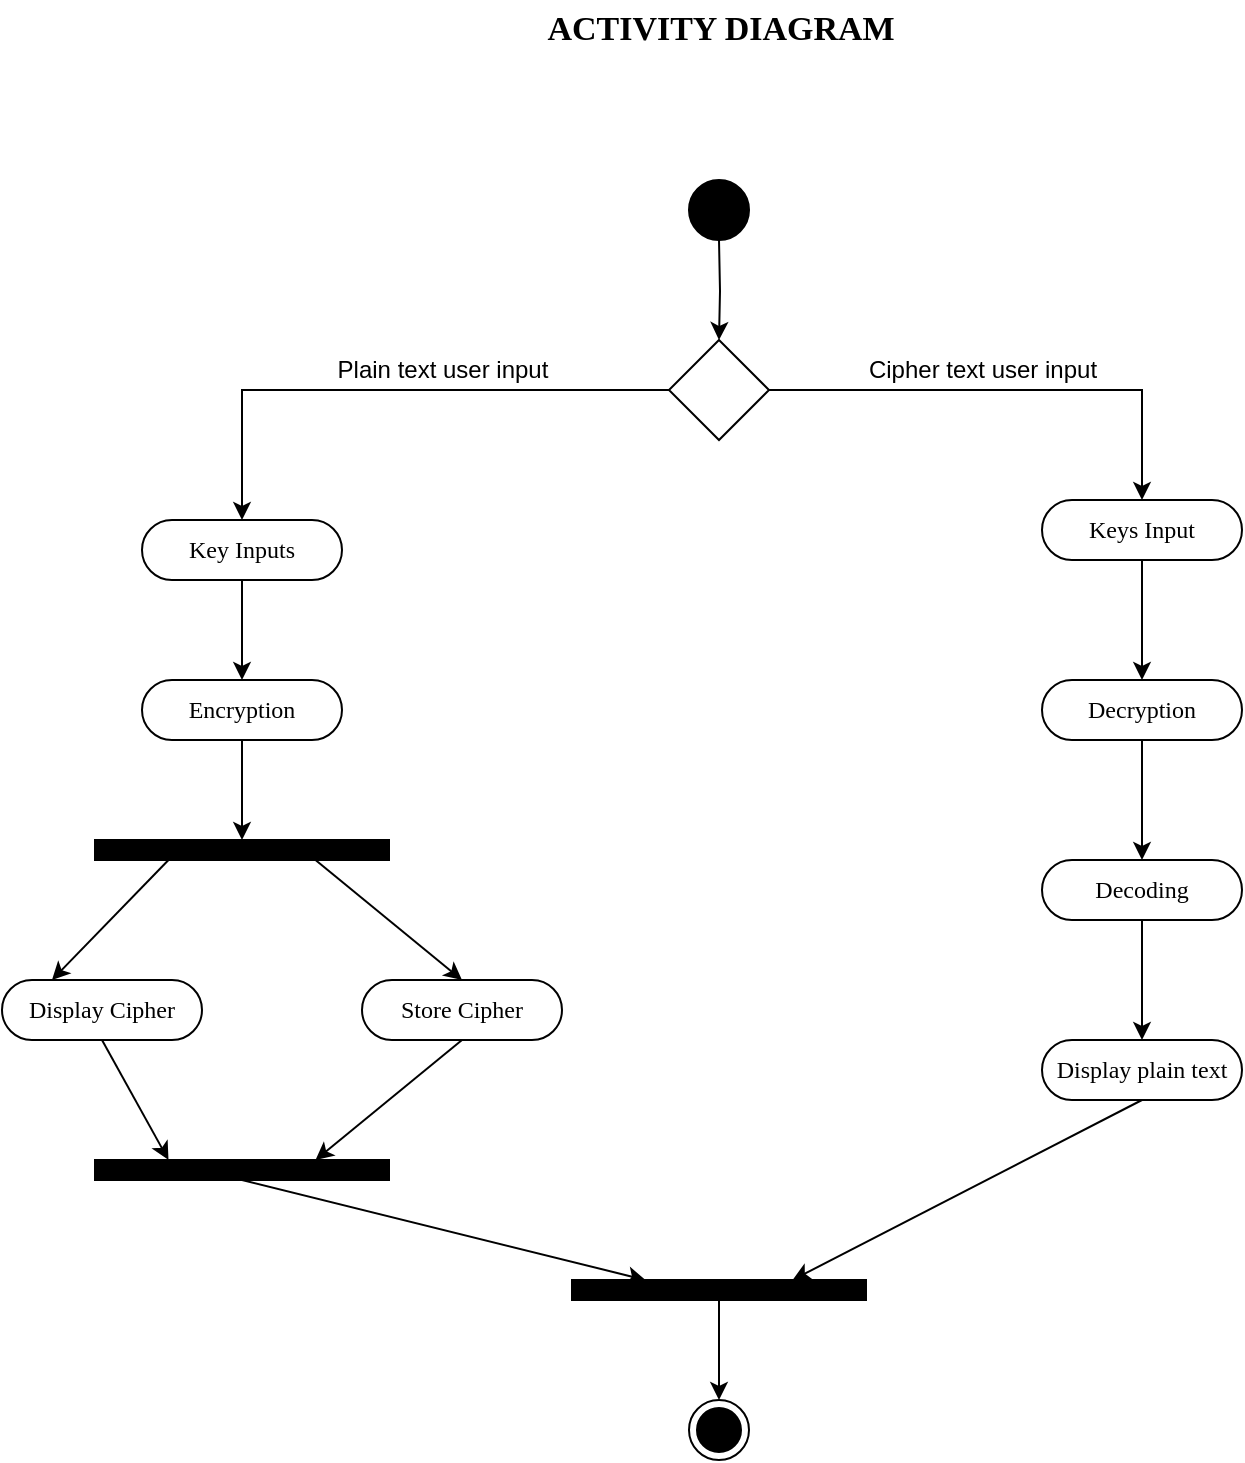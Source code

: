 <mxfile version="24.4.0" type="device">
  <diagram name="Page-1" id="xjr84KhNgGRLZB0ReCIE">
    <mxGraphModel dx="1356" dy="835" grid="1" gridSize="10" guides="1" tooltips="1" connect="1" arrows="1" fold="1" page="1" pageScale="1" pageWidth="850" pageHeight="1100" math="0" shadow="0">
      <root>
        <mxCell id="0" />
        <mxCell id="1" parent="0" />
        <mxCell id="6QtJPU3z65JMccwfzHJz-35" style="edgeStyle=orthogonalEdgeStyle;rounded=0;orthogonalLoop=1;jettySize=auto;html=1;exitX=0.5;exitY=1;exitDx=0;exitDy=0;entryX=0.5;entryY=0;entryDx=0;entryDy=0;" edge="1" parent="1" target="6QtJPU3z65JMccwfzHJz-4">
          <mxGeometry relative="1" as="geometry">
            <mxPoint x="458.5" y="170.0" as="sourcePoint" />
          </mxGeometry>
        </mxCell>
        <mxCell id="6QtJPU3z65JMccwfzHJz-38" style="edgeStyle=orthogonalEdgeStyle;rounded=0;orthogonalLoop=1;jettySize=auto;html=1;exitX=0.5;exitY=1;exitDx=0;exitDy=0;entryX=0.5;entryY=0;entryDx=0;entryDy=0;" edge="1" parent="1" source="6QtJPU3z65JMccwfzHJz-2" target="6QtJPU3z65JMccwfzHJz-5">
          <mxGeometry relative="1" as="geometry" />
        </mxCell>
        <mxCell id="6QtJPU3z65JMccwfzHJz-2" value="Key Inputs" style="rounded=1;whiteSpace=wrap;html=1;shadow=0;comic=0;labelBackgroundColor=none;strokeWidth=1;fontFamily=Verdana;fontSize=12;align=center;arcSize=50;" vertex="1" parent="1">
          <mxGeometry x="170" y="310" width="100" height="30" as="geometry" />
        </mxCell>
        <mxCell id="6QtJPU3z65JMccwfzHJz-45" style="edgeStyle=orthogonalEdgeStyle;rounded=0;orthogonalLoop=1;jettySize=auto;html=1;exitX=0.5;exitY=1;exitDx=0;exitDy=0;entryX=0.5;entryY=0;entryDx=0;entryDy=0;" edge="1" parent="1" source="6QtJPU3z65JMccwfzHJz-3" target="6QtJPU3z65JMccwfzHJz-6">
          <mxGeometry relative="1" as="geometry" />
        </mxCell>
        <mxCell id="6QtJPU3z65JMccwfzHJz-3" value="Keys Input" style="rounded=1;whiteSpace=wrap;html=1;shadow=0;comic=0;labelBackgroundColor=none;strokeWidth=1;fontFamily=Verdana;fontSize=12;align=center;arcSize=50;" vertex="1" parent="1">
          <mxGeometry x="620" y="300" width="100" height="30" as="geometry" />
        </mxCell>
        <mxCell id="6QtJPU3z65JMccwfzHJz-36" style="edgeStyle=orthogonalEdgeStyle;rounded=0;orthogonalLoop=1;jettySize=auto;html=1;exitX=1;exitY=0.5;exitDx=0;exitDy=0;entryX=0.5;entryY=0;entryDx=0;entryDy=0;" edge="1" parent="1" source="6QtJPU3z65JMccwfzHJz-4" target="6QtJPU3z65JMccwfzHJz-3">
          <mxGeometry relative="1" as="geometry" />
        </mxCell>
        <mxCell id="6QtJPU3z65JMccwfzHJz-37" style="edgeStyle=orthogonalEdgeStyle;rounded=0;orthogonalLoop=1;jettySize=auto;html=1;exitX=0;exitY=0.5;exitDx=0;exitDy=0;" edge="1" parent="1" source="6QtJPU3z65JMccwfzHJz-4" target="6QtJPU3z65JMccwfzHJz-2">
          <mxGeometry relative="1" as="geometry" />
        </mxCell>
        <mxCell id="6QtJPU3z65JMccwfzHJz-4" value="" style="rhombus;whiteSpace=wrap;html=1;" vertex="1" parent="1">
          <mxGeometry x="433.5" y="220" width="50" height="50" as="geometry" />
        </mxCell>
        <mxCell id="6QtJPU3z65JMccwfzHJz-39" style="edgeStyle=orthogonalEdgeStyle;rounded=0;orthogonalLoop=1;jettySize=auto;html=1;exitX=0.5;exitY=1;exitDx=0;exitDy=0;entryX=0.5;entryY=0;entryDx=0;entryDy=0;" edge="1" parent="1" source="6QtJPU3z65JMccwfzHJz-5" target="6QtJPU3z65JMccwfzHJz-23">
          <mxGeometry relative="1" as="geometry" />
        </mxCell>
        <mxCell id="6QtJPU3z65JMccwfzHJz-5" value="Encryption&lt;span style=&quot;color: rgba(0, 0, 0, 0); font-family: monospace; font-size: 0px; text-align: start; text-wrap: nowrap;&quot;&gt;%3CmxGraphModel%3E%3Croot%3E%3CmxCell%20id%3D%220%22%2F%3E%3CmxCell%20id%3D%221%22%20parent%3D%220%22%2F%3E%3CmxCell%20id%3D%222%22%20value%3D%22Key%20Inputs%22%20style%3D%22rounded%3D1%3BwhiteSpace%3Dwrap%3Bhtml%3D1%3Bshadow%3D0%3Bcomic%3D0%3BlabelBackgroundColor%3Dnone%3BstrokeWidth%3D1%3BfontFamily%3DVerdana%3BfontSize%3D12%3Balign%3Dcenter%3BarcSize%3D50%3B%22%20vertex%3D%221%22%20parent%3D%221%22%3E%3CmxGeometry%20x%3D%22170%22%20y%3D%22230%22%20width%3D%22100%22%20height%3D%2230%22%20as%3D%22geometry%22%2F%3E%3C%2FmxCell%3E%3C%2Froot%3E%3C%2FmxGraphModel%3E&lt;/span&gt;" style="rounded=1;whiteSpace=wrap;html=1;shadow=0;comic=0;labelBackgroundColor=none;strokeWidth=1;fontFamily=Verdana;fontSize=12;align=center;arcSize=50;" vertex="1" parent="1">
          <mxGeometry x="170" y="390" width="100" height="30" as="geometry" />
        </mxCell>
        <mxCell id="6QtJPU3z65JMccwfzHJz-46" style="edgeStyle=orthogonalEdgeStyle;rounded=0;orthogonalLoop=1;jettySize=auto;html=1;exitX=0.5;exitY=1;exitDx=0;exitDy=0;entryX=0.5;entryY=0;entryDx=0;entryDy=0;" edge="1" parent="1" source="6QtJPU3z65JMccwfzHJz-6" target="6QtJPU3z65JMccwfzHJz-31">
          <mxGeometry relative="1" as="geometry" />
        </mxCell>
        <mxCell id="6QtJPU3z65JMccwfzHJz-6" value="Decryption" style="rounded=1;whiteSpace=wrap;html=1;shadow=0;comic=0;labelBackgroundColor=none;strokeWidth=1;fontFamily=Verdana;fontSize=12;align=center;arcSize=50;" vertex="1" parent="1">
          <mxGeometry x="620" y="390" width="100" height="30" as="geometry" />
        </mxCell>
        <mxCell id="6QtJPU3z65JMccwfzHJz-40" style="rounded=0;orthogonalLoop=1;jettySize=auto;html=1;exitX=0.25;exitY=1;exitDx=0;exitDy=0;entryX=0.25;entryY=0;entryDx=0;entryDy=0;" edge="1" parent="1" source="6QtJPU3z65JMccwfzHJz-23" target="6QtJPU3z65JMccwfzHJz-25">
          <mxGeometry relative="1" as="geometry" />
        </mxCell>
        <mxCell id="6QtJPU3z65JMccwfzHJz-41" style="rounded=0;orthogonalLoop=1;jettySize=auto;html=1;exitX=0.75;exitY=1;exitDx=0;exitDy=0;entryX=0.5;entryY=0;entryDx=0;entryDy=0;" edge="1" parent="1" source="6QtJPU3z65JMccwfzHJz-23" target="6QtJPU3z65JMccwfzHJz-26">
          <mxGeometry relative="1" as="geometry" />
        </mxCell>
        <mxCell id="6QtJPU3z65JMccwfzHJz-23" value="" style="whiteSpace=wrap;html=1;rounded=0;shadow=0;comic=0;labelBackgroundColor=none;strokeWidth=1;fillColor=#000000;fontFamily=Verdana;fontSize=12;align=center;rotation=0;" vertex="1" parent="1">
          <mxGeometry x="146.5" y="470" width="147" height="10" as="geometry" />
        </mxCell>
        <mxCell id="6QtJPU3z65JMccwfzHJz-42" style="rounded=0;orthogonalLoop=1;jettySize=auto;html=1;exitX=0.5;exitY=1;exitDx=0;exitDy=0;entryX=0.25;entryY=0;entryDx=0;entryDy=0;" edge="1" parent="1" source="6QtJPU3z65JMccwfzHJz-25" target="6QtJPU3z65JMccwfzHJz-29">
          <mxGeometry relative="1" as="geometry" />
        </mxCell>
        <mxCell id="6QtJPU3z65JMccwfzHJz-25" value="Display Cipher" style="rounded=1;whiteSpace=wrap;html=1;shadow=0;comic=0;labelBackgroundColor=none;strokeWidth=1;fontFamily=Verdana;fontSize=12;align=center;arcSize=50;" vertex="1" parent="1">
          <mxGeometry x="100" y="540" width="100" height="30" as="geometry" />
        </mxCell>
        <mxCell id="6QtJPU3z65JMccwfzHJz-43" style="rounded=0;orthogonalLoop=1;jettySize=auto;html=1;exitX=0.5;exitY=1;exitDx=0;exitDy=0;entryX=0.75;entryY=0;entryDx=0;entryDy=0;" edge="1" parent="1" source="6QtJPU3z65JMccwfzHJz-26" target="6QtJPU3z65JMccwfzHJz-29">
          <mxGeometry relative="1" as="geometry" />
        </mxCell>
        <mxCell id="6QtJPU3z65JMccwfzHJz-26" value="Store Cipher" style="rounded=1;whiteSpace=wrap;html=1;shadow=0;comic=0;labelBackgroundColor=none;strokeWidth=1;fontFamily=Verdana;fontSize=12;align=center;arcSize=50;" vertex="1" parent="1">
          <mxGeometry x="280" y="540" width="100" height="30" as="geometry" />
        </mxCell>
        <mxCell id="6QtJPU3z65JMccwfzHJz-44" style="rounded=0;orthogonalLoop=1;jettySize=auto;html=1;exitX=0.5;exitY=1;exitDx=0;exitDy=0;entryX=0.25;entryY=0;entryDx=0;entryDy=0;" edge="1" parent="1" source="6QtJPU3z65JMccwfzHJz-29" target="6QtJPU3z65JMccwfzHJz-30">
          <mxGeometry relative="1" as="geometry" />
        </mxCell>
        <mxCell id="6QtJPU3z65JMccwfzHJz-29" value="" style="whiteSpace=wrap;html=1;rounded=0;shadow=0;comic=0;labelBackgroundColor=none;strokeWidth=1;fillColor=#000000;fontFamily=Verdana;fontSize=12;align=center;rotation=0;" vertex="1" parent="1">
          <mxGeometry x="146.5" y="630" width="147" height="10" as="geometry" />
        </mxCell>
        <mxCell id="6QtJPU3z65JMccwfzHJz-52" style="edgeStyle=orthogonalEdgeStyle;rounded=0;orthogonalLoop=1;jettySize=auto;html=1;exitX=0.5;exitY=1;exitDx=0;exitDy=0;entryX=0.5;entryY=0;entryDx=0;entryDy=0;" edge="1" parent="1" source="6QtJPU3z65JMccwfzHJz-30">
          <mxGeometry relative="1" as="geometry">
            <mxPoint x="458.5" y="750" as="targetPoint" />
          </mxGeometry>
        </mxCell>
        <mxCell id="6QtJPU3z65JMccwfzHJz-30" value="" style="whiteSpace=wrap;html=1;rounded=0;shadow=0;comic=0;labelBackgroundColor=none;strokeWidth=1;fillColor=#000000;fontFamily=Verdana;fontSize=12;align=center;rotation=0;" vertex="1" parent="1">
          <mxGeometry x="385" y="690" width="147" height="10" as="geometry" />
        </mxCell>
        <mxCell id="6QtJPU3z65JMccwfzHJz-47" style="edgeStyle=orthogonalEdgeStyle;rounded=0;orthogonalLoop=1;jettySize=auto;html=1;exitX=0.5;exitY=1;exitDx=0;exitDy=0;entryX=0.5;entryY=0;entryDx=0;entryDy=0;" edge="1" parent="1" source="6QtJPU3z65JMccwfzHJz-31" target="6QtJPU3z65JMccwfzHJz-32">
          <mxGeometry relative="1" as="geometry" />
        </mxCell>
        <mxCell id="6QtJPU3z65JMccwfzHJz-31" value="Decoding" style="rounded=1;whiteSpace=wrap;html=1;shadow=0;comic=0;labelBackgroundColor=none;strokeWidth=1;fontFamily=Verdana;fontSize=12;align=center;arcSize=50;" vertex="1" parent="1">
          <mxGeometry x="620" y="480" width="100" height="30" as="geometry" />
        </mxCell>
        <mxCell id="6QtJPU3z65JMccwfzHJz-48" style="rounded=0;orthogonalLoop=1;jettySize=auto;html=1;exitX=0.5;exitY=1;exitDx=0;exitDy=0;entryX=0.75;entryY=0;entryDx=0;entryDy=0;" edge="1" parent="1" source="6QtJPU3z65JMccwfzHJz-32" target="6QtJPU3z65JMccwfzHJz-30">
          <mxGeometry relative="1" as="geometry" />
        </mxCell>
        <mxCell id="6QtJPU3z65JMccwfzHJz-32" value="Display plain text" style="rounded=1;whiteSpace=wrap;html=1;shadow=0;comic=0;labelBackgroundColor=none;strokeWidth=1;fontFamily=Verdana;fontSize=12;align=center;arcSize=50;" vertex="1" parent="1">
          <mxGeometry x="620" y="570" width="100" height="30" as="geometry" />
        </mxCell>
        <mxCell id="6QtJPU3z65JMccwfzHJz-53" value="Plain text user input" style="text;html=1;align=center;verticalAlign=middle;resizable=0;points=[];autosize=1;strokeColor=none;fillColor=none;" vertex="1" parent="1">
          <mxGeometry x="255" y="220" width="130" height="30" as="geometry" />
        </mxCell>
        <mxCell id="6QtJPU3z65JMccwfzHJz-54" value="Cipher text user input" style="text;html=1;align=center;verticalAlign=middle;resizable=0;points=[];autosize=1;strokeColor=none;fillColor=none;" vertex="1" parent="1">
          <mxGeometry x="520" y="220" width="140" height="30" as="geometry" />
        </mxCell>
        <mxCell id="6QtJPU3z65JMccwfzHJz-55" value="&lt;b&gt;&lt;font face=&quot;Times New Roman&quot; style=&quot;font-size: 17px;&quot;&gt;ACTIVITY DIAGRAM&lt;/font&gt;&lt;/b&gt;" style="text;html=1;align=center;verticalAlign=middle;resizable=0;points=[];autosize=1;strokeColor=none;fillColor=none;" vertex="1" parent="1">
          <mxGeometry x="358.5" y="50" width="200" height="30" as="geometry" />
        </mxCell>
        <mxCell id="6QtJPU3z65JMccwfzHJz-58" value="" style="ellipse;fillColor=strokeColor;html=1;" vertex="1" parent="1">
          <mxGeometry x="443.5" y="140" width="30" height="30" as="geometry" />
        </mxCell>
        <mxCell id="6QtJPU3z65JMccwfzHJz-59" value="" style="ellipse;html=1;shape=endState;fillColor=strokeColor;" vertex="1" parent="1">
          <mxGeometry x="443.5" y="750" width="30" height="30" as="geometry" />
        </mxCell>
      </root>
    </mxGraphModel>
  </diagram>
</mxfile>
